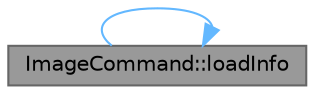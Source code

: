 digraph "ImageCommand::loadInfo"
{
 // INTERACTIVE_SVG=YES
 // LATEX_PDF_SIZE
  bgcolor="transparent";
  edge [fontname=Helvetica,fontsize=10,labelfontname=Helvetica,labelfontsize=10];
  node [fontname=Helvetica,fontsize=10,shape=box,height=0.2,width=0.4];
  rankdir="LR";
  Node1 [id="Node000001",label="ImageCommand::loadInfo",height=0.2,width=0.4,color="gray40", fillcolor="grey60", style="filled", fontcolor="black",tooltip="Loads necessary data from the context before execution."];
  Node1 -> Node1 [id="edge1_Node000001_Node000001",color="steelblue1",style="solid",tooltip=" "];
}
